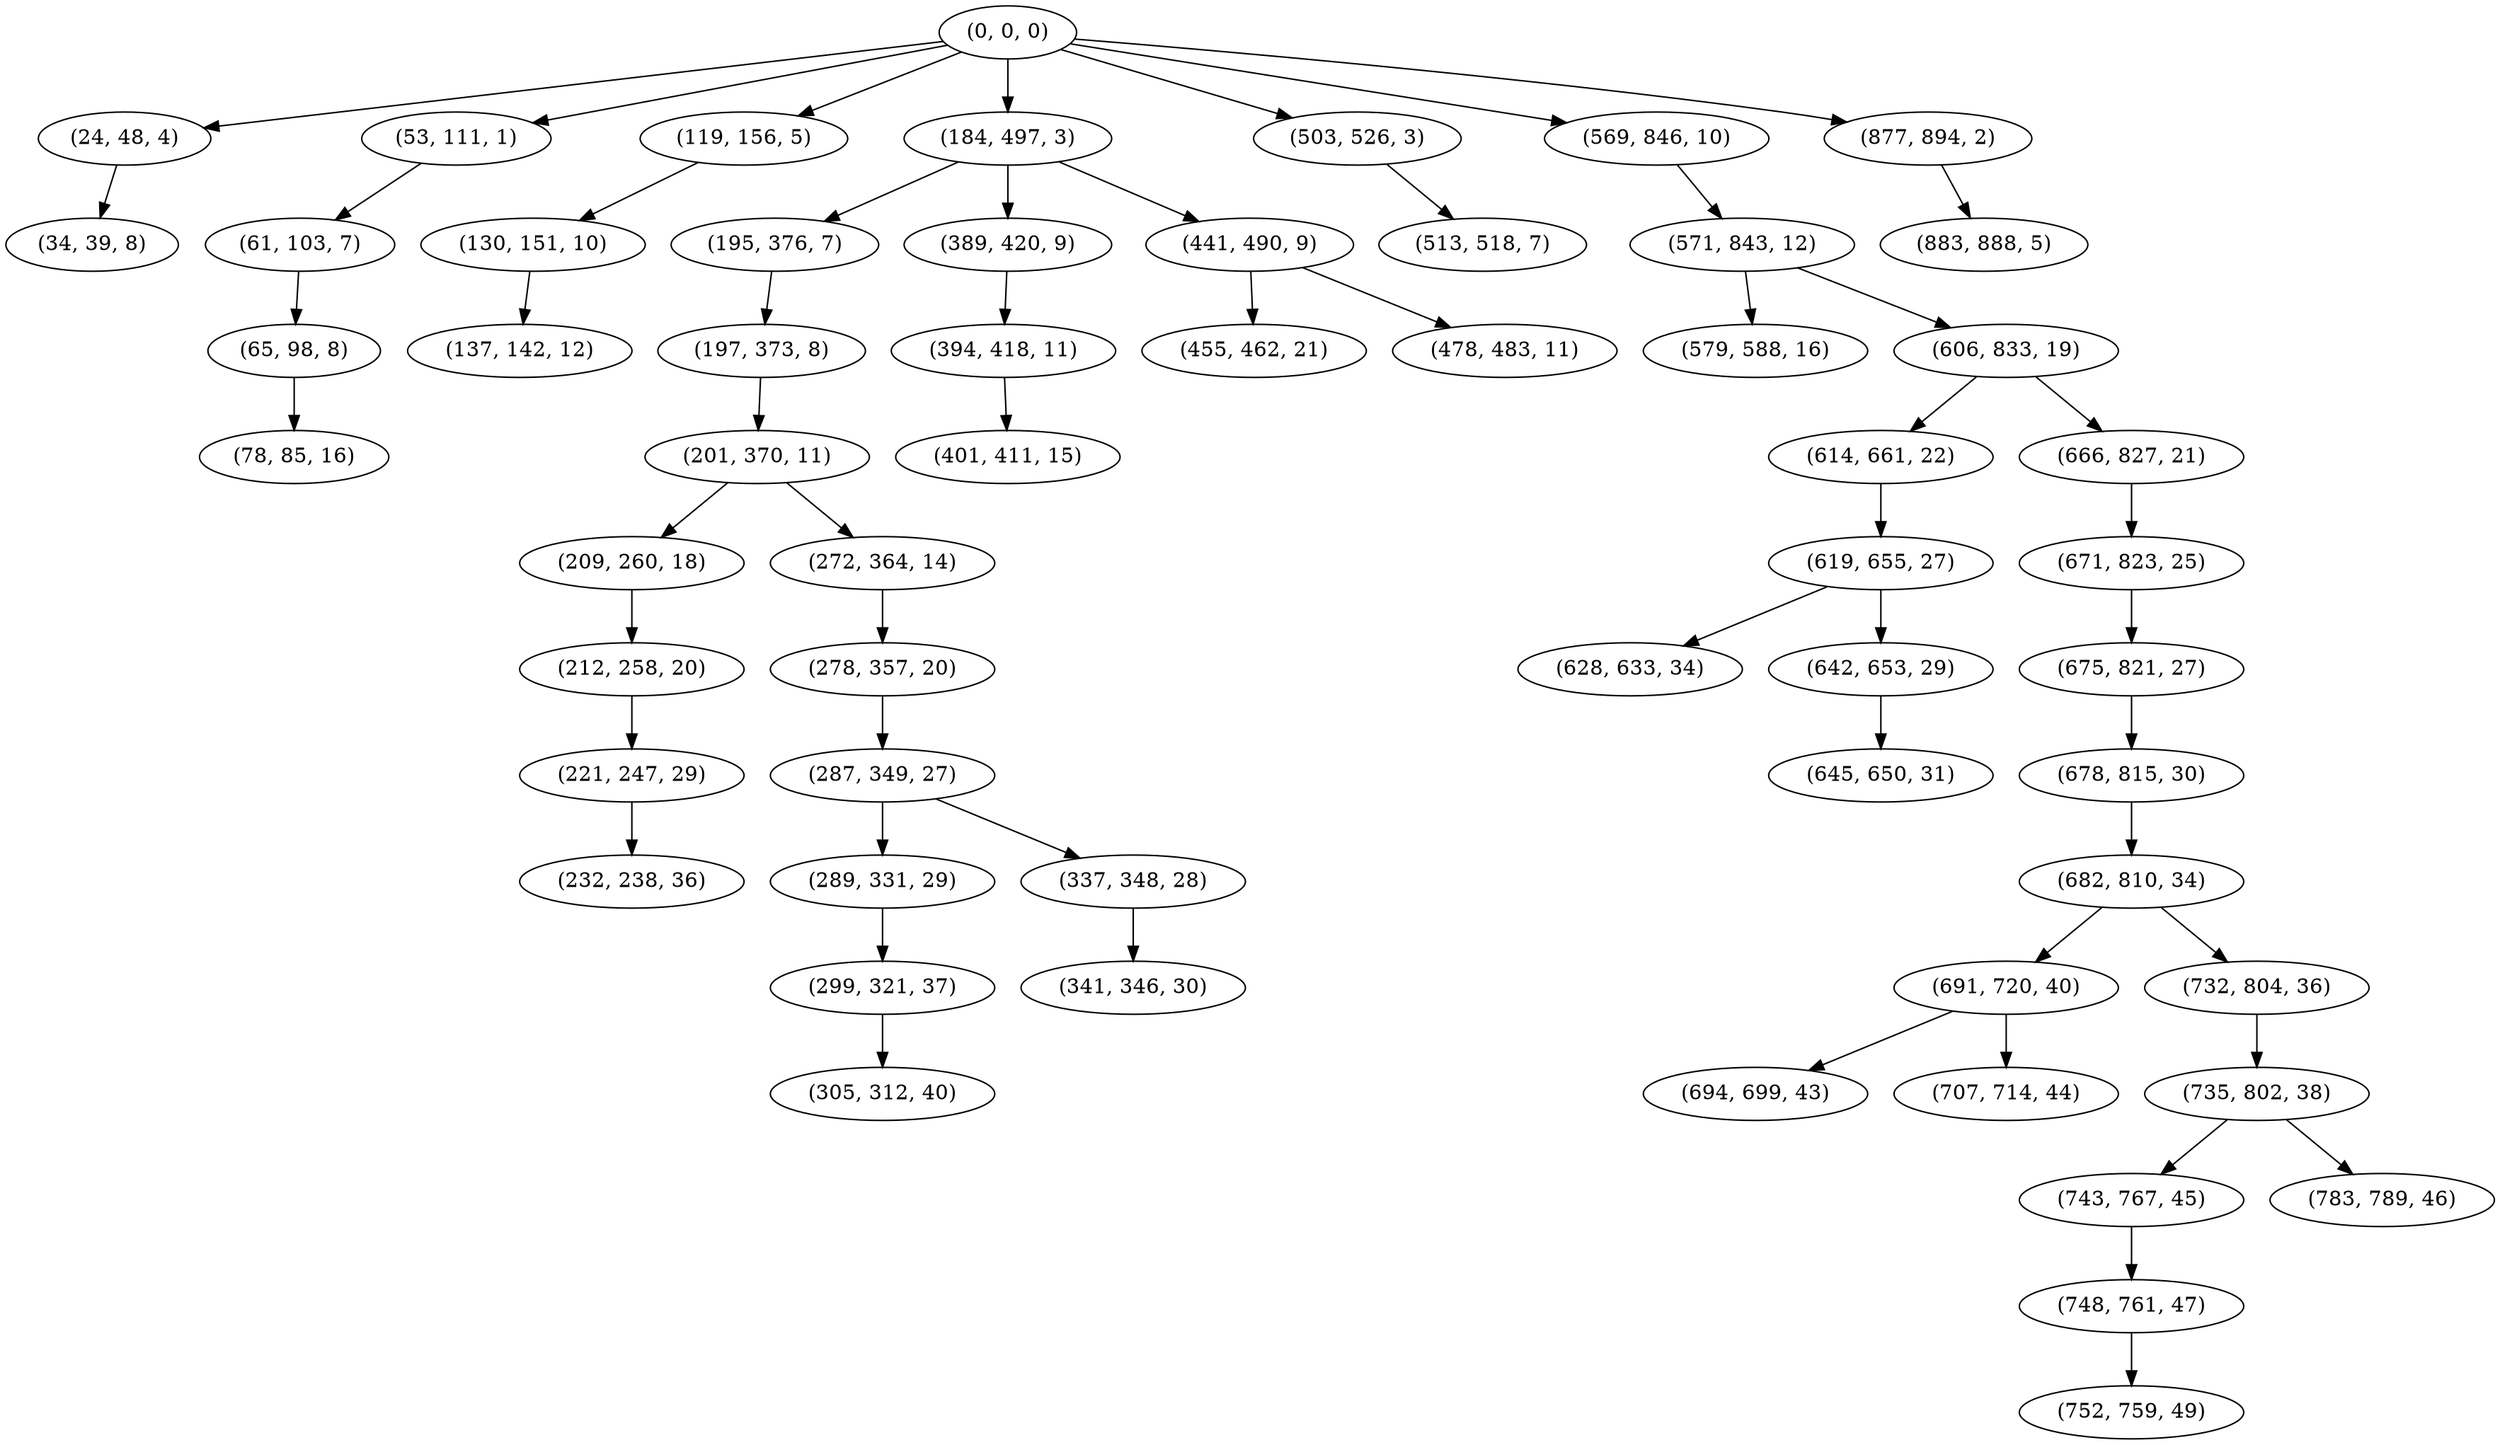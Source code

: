 digraph tree {
    "(0, 0, 0)";
    "(24, 48, 4)";
    "(34, 39, 8)";
    "(53, 111, 1)";
    "(61, 103, 7)";
    "(65, 98, 8)";
    "(78, 85, 16)";
    "(119, 156, 5)";
    "(130, 151, 10)";
    "(137, 142, 12)";
    "(184, 497, 3)";
    "(195, 376, 7)";
    "(197, 373, 8)";
    "(201, 370, 11)";
    "(209, 260, 18)";
    "(212, 258, 20)";
    "(221, 247, 29)";
    "(232, 238, 36)";
    "(272, 364, 14)";
    "(278, 357, 20)";
    "(287, 349, 27)";
    "(289, 331, 29)";
    "(299, 321, 37)";
    "(305, 312, 40)";
    "(337, 348, 28)";
    "(341, 346, 30)";
    "(389, 420, 9)";
    "(394, 418, 11)";
    "(401, 411, 15)";
    "(441, 490, 9)";
    "(455, 462, 21)";
    "(478, 483, 11)";
    "(503, 526, 3)";
    "(513, 518, 7)";
    "(569, 846, 10)";
    "(571, 843, 12)";
    "(579, 588, 16)";
    "(606, 833, 19)";
    "(614, 661, 22)";
    "(619, 655, 27)";
    "(628, 633, 34)";
    "(642, 653, 29)";
    "(645, 650, 31)";
    "(666, 827, 21)";
    "(671, 823, 25)";
    "(675, 821, 27)";
    "(678, 815, 30)";
    "(682, 810, 34)";
    "(691, 720, 40)";
    "(694, 699, 43)";
    "(707, 714, 44)";
    "(732, 804, 36)";
    "(735, 802, 38)";
    "(743, 767, 45)";
    "(748, 761, 47)";
    "(752, 759, 49)";
    "(783, 789, 46)";
    "(877, 894, 2)";
    "(883, 888, 5)";
    "(0, 0, 0)" -> "(24, 48, 4)";
    "(0, 0, 0)" -> "(53, 111, 1)";
    "(0, 0, 0)" -> "(119, 156, 5)";
    "(0, 0, 0)" -> "(184, 497, 3)";
    "(0, 0, 0)" -> "(503, 526, 3)";
    "(0, 0, 0)" -> "(569, 846, 10)";
    "(0, 0, 0)" -> "(877, 894, 2)";
    "(24, 48, 4)" -> "(34, 39, 8)";
    "(53, 111, 1)" -> "(61, 103, 7)";
    "(61, 103, 7)" -> "(65, 98, 8)";
    "(65, 98, 8)" -> "(78, 85, 16)";
    "(119, 156, 5)" -> "(130, 151, 10)";
    "(130, 151, 10)" -> "(137, 142, 12)";
    "(184, 497, 3)" -> "(195, 376, 7)";
    "(184, 497, 3)" -> "(389, 420, 9)";
    "(184, 497, 3)" -> "(441, 490, 9)";
    "(195, 376, 7)" -> "(197, 373, 8)";
    "(197, 373, 8)" -> "(201, 370, 11)";
    "(201, 370, 11)" -> "(209, 260, 18)";
    "(201, 370, 11)" -> "(272, 364, 14)";
    "(209, 260, 18)" -> "(212, 258, 20)";
    "(212, 258, 20)" -> "(221, 247, 29)";
    "(221, 247, 29)" -> "(232, 238, 36)";
    "(272, 364, 14)" -> "(278, 357, 20)";
    "(278, 357, 20)" -> "(287, 349, 27)";
    "(287, 349, 27)" -> "(289, 331, 29)";
    "(287, 349, 27)" -> "(337, 348, 28)";
    "(289, 331, 29)" -> "(299, 321, 37)";
    "(299, 321, 37)" -> "(305, 312, 40)";
    "(337, 348, 28)" -> "(341, 346, 30)";
    "(389, 420, 9)" -> "(394, 418, 11)";
    "(394, 418, 11)" -> "(401, 411, 15)";
    "(441, 490, 9)" -> "(455, 462, 21)";
    "(441, 490, 9)" -> "(478, 483, 11)";
    "(503, 526, 3)" -> "(513, 518, 7)";
    "(569, 846, 10)" -> "(571, 843, 12)";
    "(571, 843, 12)" -> "(579, 588, 16)";
    "(571, 843, 12)" -> "(606, 833, 19)";
    "(606, 833, 19)" -> "(614, 661, 22)";
    "(606, 833, 19)" -> "(666, 827, 21)";
    "(614, 661, 22)" -> "(619, 655, 27)";
    "(619, 655, 27)" -> "(628, 633, 34)";
    "(619, 655, 27)" -> "(642, 653, 29)";
    "(642, 653, 29)" -> "(645, 650, 31)";
    "(666, 827, 21)" -> "(671, 823, 25)";
    "(671, 823, 25)" -> "(675, 821, 27)";
    "(675, 821, 27)" -> "(678, 815, 30)";
    "(678, 815, 30)" -> "(682, 810, 34)";
    "(682, 810, 34)" -> "(691, 720, 40)";
    "(682, 810, 34)" -> "(732, 804, 36)";
    "(691, 720, 40)" -> "(694, 699, 43)";
    "(691, 720, 40)" -> "(707, 714, 44)";
    "(732, 804, 36)" -> "(735, 802, 38)";
    "(735, 802, 38)" -> "(743, 767, 45)";
    "(735, 802, 38)" -> "(783, 789, 46)";
    "(743, 767, 45)" -> "(748, 761, 47)";
    "(748, 761, 47)" -> "(752, 759, 49)";
    "(877, 894, 2)" -> "(883, 888, 5)";
}
